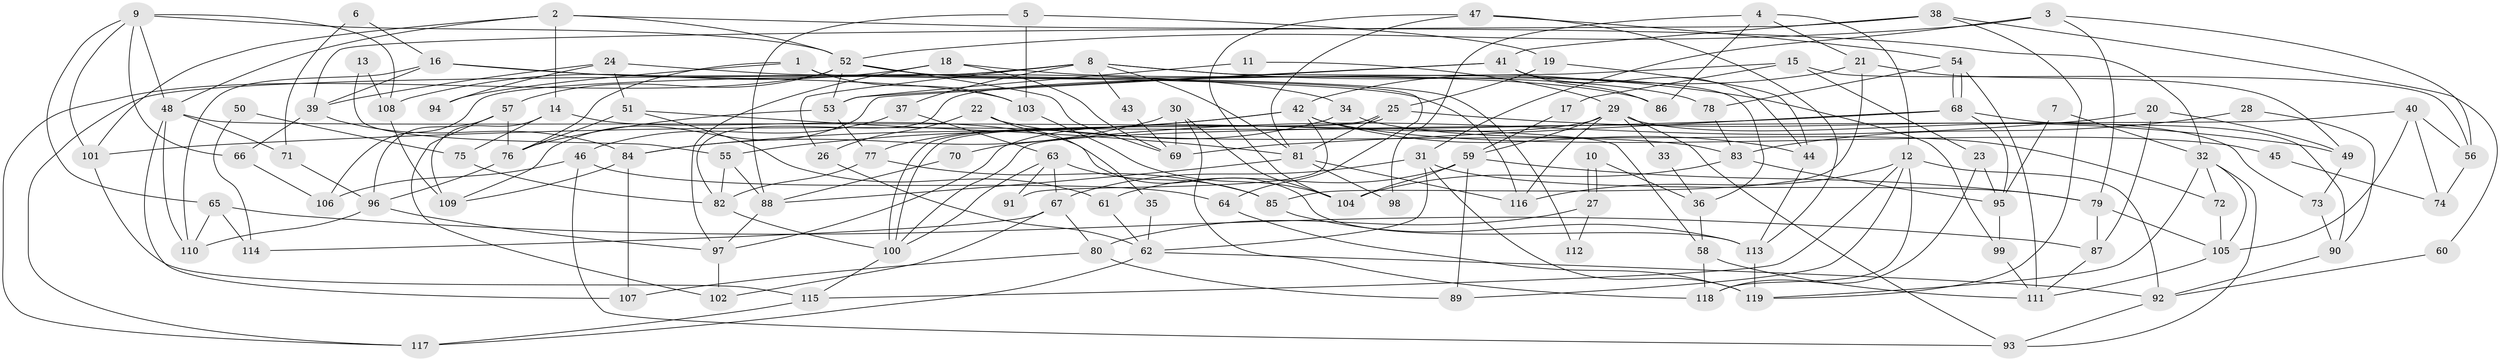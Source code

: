 // Generated by graph-tools (version 1.1) at 2025/26/03/09/25 03:26:18]
// undirected, 119 vertices, 238 edges
graph export_dot {
graph [start="1"]
  node [color=gray90,style=filled];
  1;
  2;
  3;
  4;
  5;
  6;
  7;
  8;
  9;
  10;
  11;
  12;
  13;
  14;
  15;
  16;
  17;
  18;
  19;
  20;
  21;
  22;
  23;
  24;
  25;
  26;
  27;
  28;
  29;
  30;
  31;
  32;
  33;
  34;
  35;
  36;
  37;
  38;
  39;
  40;
  41;
  42;
  43;
  44;
  45;
  46;
  47;
  48;
  49;
  50;
  51;
  52;
  53;
  54;
  55;
  56;
  57;
  58;
  59;
  60;
  61;
  62;
  63;
  64;
  65;
  66;
  67;
  68;
  69;
  70;
  71;
  72;
  73;
  74;
  75;
  76;
  77;
  78;
  79;
  80;
  81;
  82;
  83;
  84;
  85;
  86;
  87;
  88;
  89;
  90;
  91;
  92;
  93;
  94;
  95;
  96;
  97;
  98;
  99;
  100;
  101;
  102;
  103;
  104;
  105;
  106;
  107;
  108;
  109;
  110;
  111;
  112;
  113;
  114;
  115;
  116;
  117;
  118;
  119;
  1 -- 103;
  1 -- 64;
  1 -- 76;
  1 -- 94;
  2 -- 52;
  2 -- 101;
  2 -- 14;
  2 -- 32;
  2 -- 48;
  3 -- 52;
  3 -- 79;
  3 -- 31;
  3 -- 56;
  4 -- 12;
  4 -- 21;
  4 -- 86;
  4 -- 98;
  5 -- 19;
  5 -- 88;
  5 -- 103;
  6 -- 16;
  6 -- 71;
  7 -- 95;
  7 -- 32;
  8 -- 117;
  8 -- 81;
  8 -- 26;
  8 -- 36;
  8 -- 37;
  8 -- 43;
  8 -- 99;
  8 -- 106;
  9 -- 101;
  9 -- 52;
  9 -- 48;
  9 -- 65;
  9 -- 66;
  9 -- 108;
  10 -- 36;
  10 -- 27;
  10 -- 27;
  11 -- 29;
  11 -- 53;
  12 -- 116;
  12 -- 118;
  12 -- 89;
  12 -- 92;
  12 -- 115;
  13 -- 108;
  13 -- 55;
  14 -- 113;
  14 -- 75;
  14 -- 109;
  15 -- 56;
  15 -- 82;
  15 -- 17;
  15 -- 23;
  16 -- 34;
  16 -- 103;
  16 -- 39;
  16 -- 110;
  17 -- 59;
  18 -- 78;
  18 -- 108;
  18 -- 69;
  18 -- 97;
  19 -- 25;
  19 -- 44;
  20 -- 49;
  20 -- 87;
  20 -- 70;
  21 -- 42;
  21 -- 49;
  21 -- 85;
  22 -- 83;
  22 -- 26;
  22 -- 35;
  23 -- 95;
  23 -- 118;
  24 -- 51;
  24 -- 39;
  24 -- 94;
  24 -- 116;
  25 -- 81;
  25 -- 100;
  25 -- 100;
  25 -- 49;
  26 -- 62;
  27 -- 80;
  27 -- 112;
  28 -- 83;
  28 -- 90;
  29 -- 97;
  29 -- 59;
  29 -- 33;
  29 -- 73;
  29 -- 93;
  29 -- 116;
  30 -- 69;
  30 -- 118;
  30 -- 84;
  30 -- 104;
  31 -- 119;
  31 -- 62;
  31 -- 67;
  31 -- 79;
  32 -- 93;
  32 -- 72;
  32 -- 105;
  32 -- 119;
  33 -- 36;
  34 -- 72;
  34 -- 77;
  35 -- 62;
  36 -- 58;
  37 -- 46;
  37 -- 63;
  38 -- 119;
  38 -- 41;
  38 -- 39;
  38 -- 60;
  39 -- 66;
  39 -- 84;
  40 -- 100;
  40 -- 105;
  40 -- 56;
  40 -- 74;
  41 -- 86;
  41 -- 109;
  41 -- 44;
  41 -- 53;
  42 -- 84;
  42 -- 55;
  42 -- 44;
  42 -- 45;
  42 -- 91;
  43 -- 69;
  44 -- 113;
  45 -- 74;
  46 -- 106;
  46 -- 93;
  46 -- 64;
  47 -- 81;
  47 -- 104;
  47 -- 54;
  47 -- 113;
  48 -- 58;
  48 -- 71;
  48 -- 107;
  48 -- 110;
  49 -- 73;
  50 -- 114;
  50 -- 75;
  51 -- 76;
  51 -- 61;
  51 -- 81;
  52 -- 57;
  52 -- 53;
  52 -- 69;
  52 -- 86;
  52 -- 112;
  52 -- 117;
  53 -- 76;
  53 -- 77;
  54 -- 68;
  54 -- 68;
  54 -- 78;
  54 -- 111;
  55 -- 82;
  55 -- 88;
  56 -- 74;
  57 -- 96;
  57 -- 102;
  57 -- 76;
  58 -- 111;
  58 -- 118;
  59 -- 89;
  59 -- 79;
  59 -- 61;
  59 -- 104;
  60 -- 92;
  61 -- 62;
  62 -- 117;
  62 -- 92;
  63 -- 85;
  63 -- 67;
  63 -- 91;
  63 -- 100;
  64 -- 119;
  65 -- 110;
  65 -- 87;
  65 -- 114;
  66 -- 106;
  67 -- 80;
  67 -- 102;
  67 -- 114;
  68 -- 69;
  68 -- 90;
  68 -- 95;
  68 -- 101;
  70 -- 88;
  71 -- 96;
  72 -- 105;
  73 -- 90;
  75 -- 82;
  76 -- 96;
  77 -- 85;
  77 -- 82;
  78 -- 83;
  79 -- 87;
  79 -- 105;
  80 -- 107;
  80 -- 89;
  81 -- 116;
  81 -- 88;
  81 -- 98;
  82 -- 100;
  83 -- 95;
  83 -- 104;
  84 -- 107;
  84 -- 109;
  85 -- 113;
  87 -- 111;
  88 -- 97;
  90 -- 92;
  92 -- 93;
  95 -- 99;
  96 -- 110;
  96 -- 97;
  97 -- 102;
  99 -- 111;
  100 -- 115;
  101 -- 115;
  103 -- 104;
  105 -- 111;
  108 -- 109;
  113 -- 119;
  115 -- 117;
}
